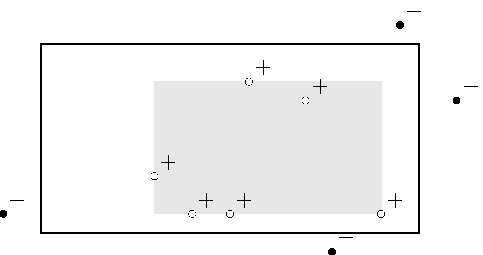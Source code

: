 size(0cm, 4.5cm);

transform fontsc = scale(1);


path get_rect (pair x, pair y) {
  path res = (x.x, y.x) -- (x.x, y.y) -- (x.y, y.y) -- (x.y, y.x) -- cycle;
  return res;
}

pair tgt_x = (-5, 5);
pair tgt_y = (-2.5, 2.5);

path tgt = get_rect(tgt_x, tgt_y);
draw(tgt);


real hx0 = 1023;
real hx1 = -1023;
real hy0 = 1023;
real hy1 = -1023;

pair[] pts = {(-6, -2), (4, -2), (2.7, -3), (2, 1), (-1, -2), (4.5, 3), (-2, -1), (0, -2), (0.5, 1.5), (6, 1)};
int[] labs;
for (int i = 0; i < pts.length; ++i) {
  int k = 0;
  real x = pts[i].x;
  real y = pts[i].y;
  if (x >= tgt_x.x && x <= tgt_x.y) {
    if (y >= tgt_y.x && y <= tgt_y.y) {
      k = 1;
    }
  }
  if (k == 1) {
    hx0 = min(hx0, x);
    hx1 = max(hx1, x);
    hy0 = min(hy0, y);
    hy1 = max(hy1, y);
  }
  labs.push(k);
}


path hypo = get_rect((hx0, hx1), (hy0, hy1));
fill(hypo, lightgray);




for (int i = 0; i < pts.length; ++i) {
  int k = labs[i];
  
  pair pos = pts[i];
  path circ = circle(pos, 0.075);
  pen fillclr = (k == 1? white : black);
  draw(circ);
  fill(circ, fillclr);
  
  string str = (k == 1 ? "$+$" : "$-$");
  Label l = Label(str, pos + (0.375, 0.375));
  label(fontsc * l);
}
